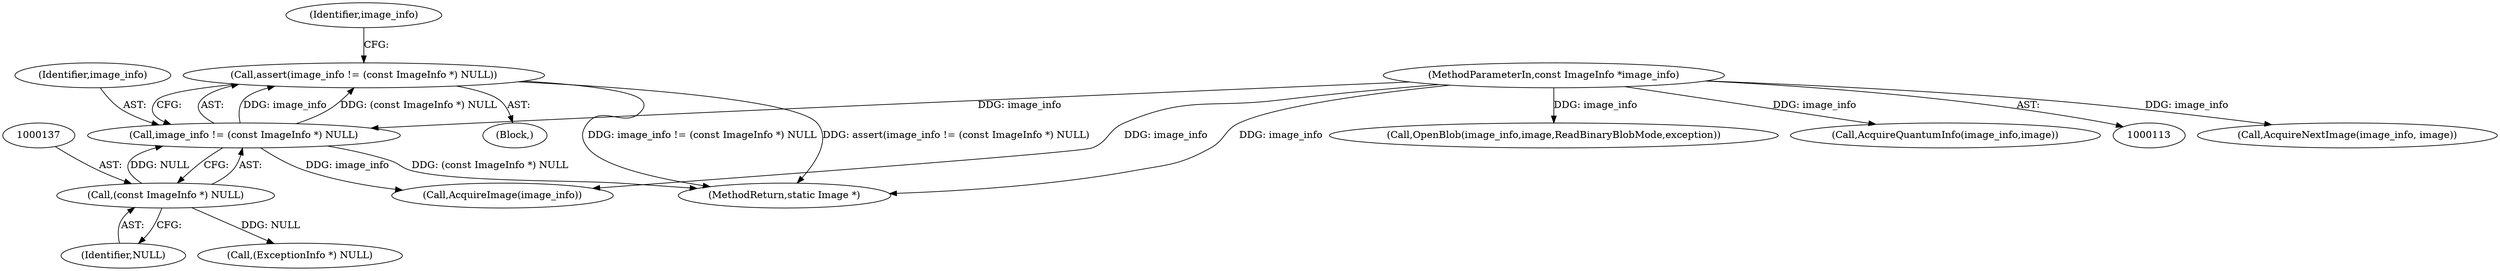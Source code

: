 digraph "0_ImageMagick_f6e9d0d9955e85bdd7540b251cd50d598dacc5e6_26@API" {
"1000133" [label="(Call,assert(image_info != (const ImageInfo *) NULL))"];
"1000134" [label="(Call,image_info != (const ImageInfo *) NULL)"];
"1000114" [label="(MethodParameterIn,const ImageInfo *image_info)"];
"1000136" [label="(Call,(const ImageInfo *) NULL)"];
"1000133" [label="(Call,assert(image_info != (const ImageInfo *) NULL))"];
"1000135" [label="(Identifier,image_info)"];
"1000134" [label="(Call,image_info != (const ImageInfo *) NULL)"];
"1000114" [label="(MethodParameterIn,const ImageInfo *image_info)"];
"1000825" [label="(Call,AcquireNextImage(image_info, image))"];
"1000142" [label="(Identifier,image_info)"];
"1000138" [label="(Identifier,NULL)"];
"1000876" [label="(MethodReturn,static Image *)"];
"1000163" [label="(Call,(ExceptionInfo *) NULL)"];
"1000174" [label="(Call,AcquireImage(image_info))"];
"1000178" [label="(Call,OpenBlob(image_info,image,ReadBinaryBlobMode,exception))"];
"1000116" [label="(Block,)"];
"1000496" [label="(Call,AcquireQuantumInfo(image_info,image))"];
"1000136" [label="(Call,(const ImageInfo *) NULL)"];
"1000133" -> "1000116"  [label="AST: "];
"1000133" -> "1000134"  [label="CFG: "];
"1000134" -> "1000133"  [label="AST: "];
"1000142" -> "1000133"  [label="CFG: "];
"1000133" -> "1000876"  [label="DDG: image_info != (const ImageInfo *) NULL"];
"1000133" -> "1000876"  [label="DDG: assert(image_info != (const ImageInfo *) NULL)"];
"1000134" -> "1000133"  [label="DDG: image_info"];
"1000134" -> "1000133"  [label="DDG: (const ImageInfo *) NULL"];
"1000134" -> "1000136"  [label="CFG: "];
"1000135" -> "1000134"  [label="AST: "];
"1000136" -> "1000134"  [label="AST: "];
"1000134" -> "1000876"  [label="DDG: (const ImageInfo *) NULL"];
"1000114" -> "1000134"  [label="DDG: image_info"];
"1000136" -> "1000134"  [label="DDG: NULL"];
"1000134" -> "1000174"  [label="DDG: image_info"];
"1000114" -> "1000113"  [label="AST: "];
"1000114" -> "1000876"  [label="DDG: image_info"];
"1000114" -> "1000174"  [label="DDG: image_info"];
"1000114" -> "1000178"  [label="DDG: image_info"];
"1000114" -> "1000496"  [label="DDG: image_info"];
"1000114" -> "1000825"  [label="DDG: image_info"];
"1000136" -> "1000138"  [label="CFG: "];
"1000137" -> "1000136"  [label="AST: "];
"1000138" -> "1000136"  [label="AST: "];
"1000136" -> "1000163"  [label="DDG: NULL"];
}

